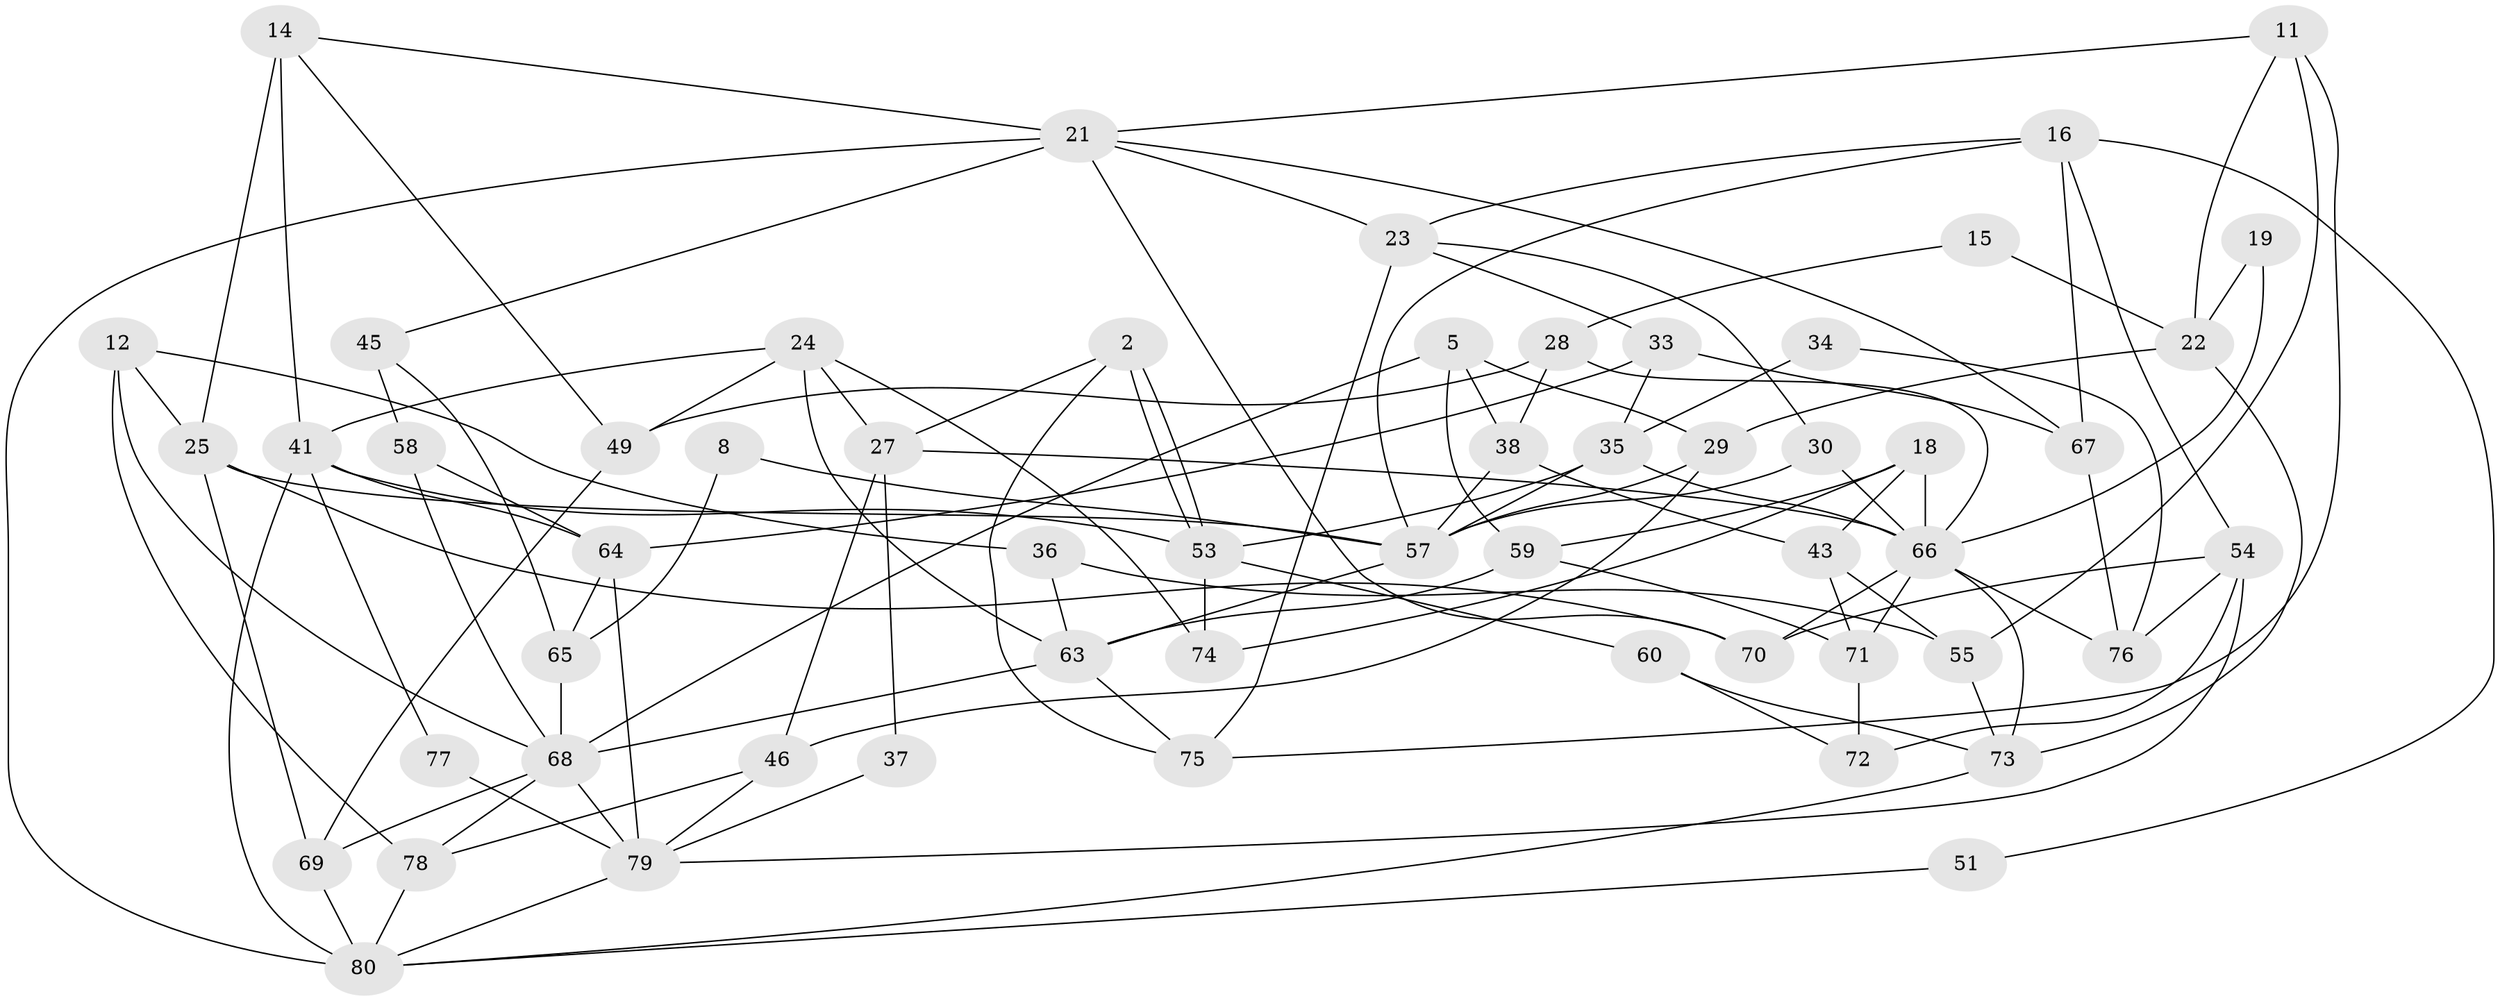 // original degree distribution, {3: 0.25, 4: 0.35, 5: 0.1625, 6: 0.075, 2: 0.1125, 8: 0.0125, 7: 0.0375}
// Generated by graph-tools (version 1.1) at 2025/55/03/04/25 21:55:01]
// undirected, 56 vertices, 121 edges
graph export_dot {
graph [start="1"]
  node [color=gray90,style=filled];
  2;
  5;
  8;
  11;
  12;
  14;
  15;
  16;
  18;
  19;
  21 [super="+10"];
  22;
  23;
  24;
  25 [super="+7"];
  27;
  28;
  29;
  30;
  33;
  34;
  35;
  36;
  37;
  38;
  41 [super="+9"];
  43;
  45;
  46;
  49;
  51;
  53;
  54 [super="+50"];
  55;
  57 [super="+31+48"];
  58;
  59;
  60;
  63 [super="+44"];
  64;
  65 [super="+47"];
  66 [super="+39+32"];
  67;
  68 [super="+6+40"];
  69;
  70 [super="+62"];
  71;
  72 [super="+26"];
  73 [super="+56"];
  74 [super="+61"];
  75;
  76 [super="+52"];
  77;
  78 [super="+20"];
  79 [super="+42"];
  80 [super="+13"];
  2 -- 53;
  2 -- 53;
  2 -- 27;
  2 -- 75;
  5 -- 29;
  5 -- 59;
  5 -- 38;
  5 -- 68;
  8 -- 57 [weight=3];
  8 -- 65 [weight=2];
  11 -- 55;
  11 -- 75;
  11 -- 22;
  11 -- 21;
  12 -- 78 [weight=2];
  12 -- 36;
  12 -- 25;
  12 -- 68;
  14 -- 41;
  14 -- 49;
  14 -- 21;
  14 -- 25;
  15 -- 28;
  15 -- 22;
  16 -- 23;
  16 -- 51;
  16 -- 54;
  16 -- 67;
  16 -- 57;
  18 -- 43;
  18 -- 59;
  18 -- 74;
  18 -- 66;
  19 -- 22;
  19 -- 66;
  21 -- 67;
  21 -- 45;
  21 -- 80 [weight=2];
  21 -- 70;
  21 -- 23;
  22 -- 73 [weight=2];
  22 -- 29;
  23 -- 33;
  23 -- 30;
  23 -- 75;
  24 -- 27;
  24 -- 49;
  24 -- 74;
  24 -- 63;
  24 -- 41;
  25 -- 70;
  25 -- 57;
  25 -- 69;
  27 -- 46;
  27 -- 37;
  27 -- 66;
  28 -- 49;
  28 -- 38;
  28 -- 66;
  29 -- 57;
  29 -- 46;
  30 -- 57;
  30 -- 66;
  33 -- 35;
  33 -- 64;
  33 -- 67;
  34 -- 76;
  34 -- 35;
  35 -- 53;
  35 -- 57;
  35 -- 66;
  36 -- 55;
  36 -- 63;
  37 -- 79;
  38 -- 43;
  38 -- 57;
  41 -- 80;
  41 -- 64;
  41 -- 53;
  41 -- 77;
  43 -- 55;
  43 -- 71;
  45 -- 58;
  45 -- 65;
  46 -- 79;
  46 -- 78;
  49 -- 69;
  51 -- 80;
  53 -- 60;
  53 -- 74 [weight=2];
  54 -- 72;
  54 -- 79;
  54 -- 70;
  54 -- 76;
  55 -- 73 [weight=2];
  57 -- 63 [weight=2];
  58 -- 64;
  58 -- 68;
  59 -- 71;
  59 -- 63;
  60 -- 72;
  60 -- 73;
  63 -- 75;
  63 -- 68 [weight=2];
  64 -- 79 [weight=2];
  64 -- 65;
  65 -- 68;
  66 -- 73 [weight=2];
  66 -- 70 [weight=3];
  66 -- 71;
  66 -- 76;
  67 -- 76 [weight=2];
  68 -- 79;
  68 -- 69;
  68 -- 78;
  69 -- 80;
  71 -- 72;
  73 -- 80;
  77 -- 79;
  78 -- 80;
  79 -- 80;
}
